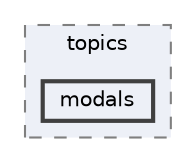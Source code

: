 digraph "resources/views/backend/site_super_admin/tenant_domain/topics/modals"
{
 // LATEX_PDF_SIZE
  bgcolor="transparent";
  edge [fontname=Helvetica,fontsize=10,labelfontname=Helvetica,labelfontsize=10];
  node [fontname=Helvetica,fontsize=10,shape=box,height=0.2,width=0.4];
  compound=true
  subgraph clusterdir_18d99c92988ddd315ab7285738f54c9c {
    graph [ bgcolor="#edf0f7", pencolor="grey50", label="topics", fontname=Helvetica,fontsize=10 style="filled,dashed", URL="dir_18d99c92988ddd315ab7285738f54c9c.html",tooltip=""]
  dir_30414f447c17655af0fe209aafaaeda5 [label="modals", fillcolor="#edf0f7", color="grey25", style="filled,bold", URL="dir_30414f447c17655af0fe209aafaaeda5.html",tooltip=""];
  }
}
